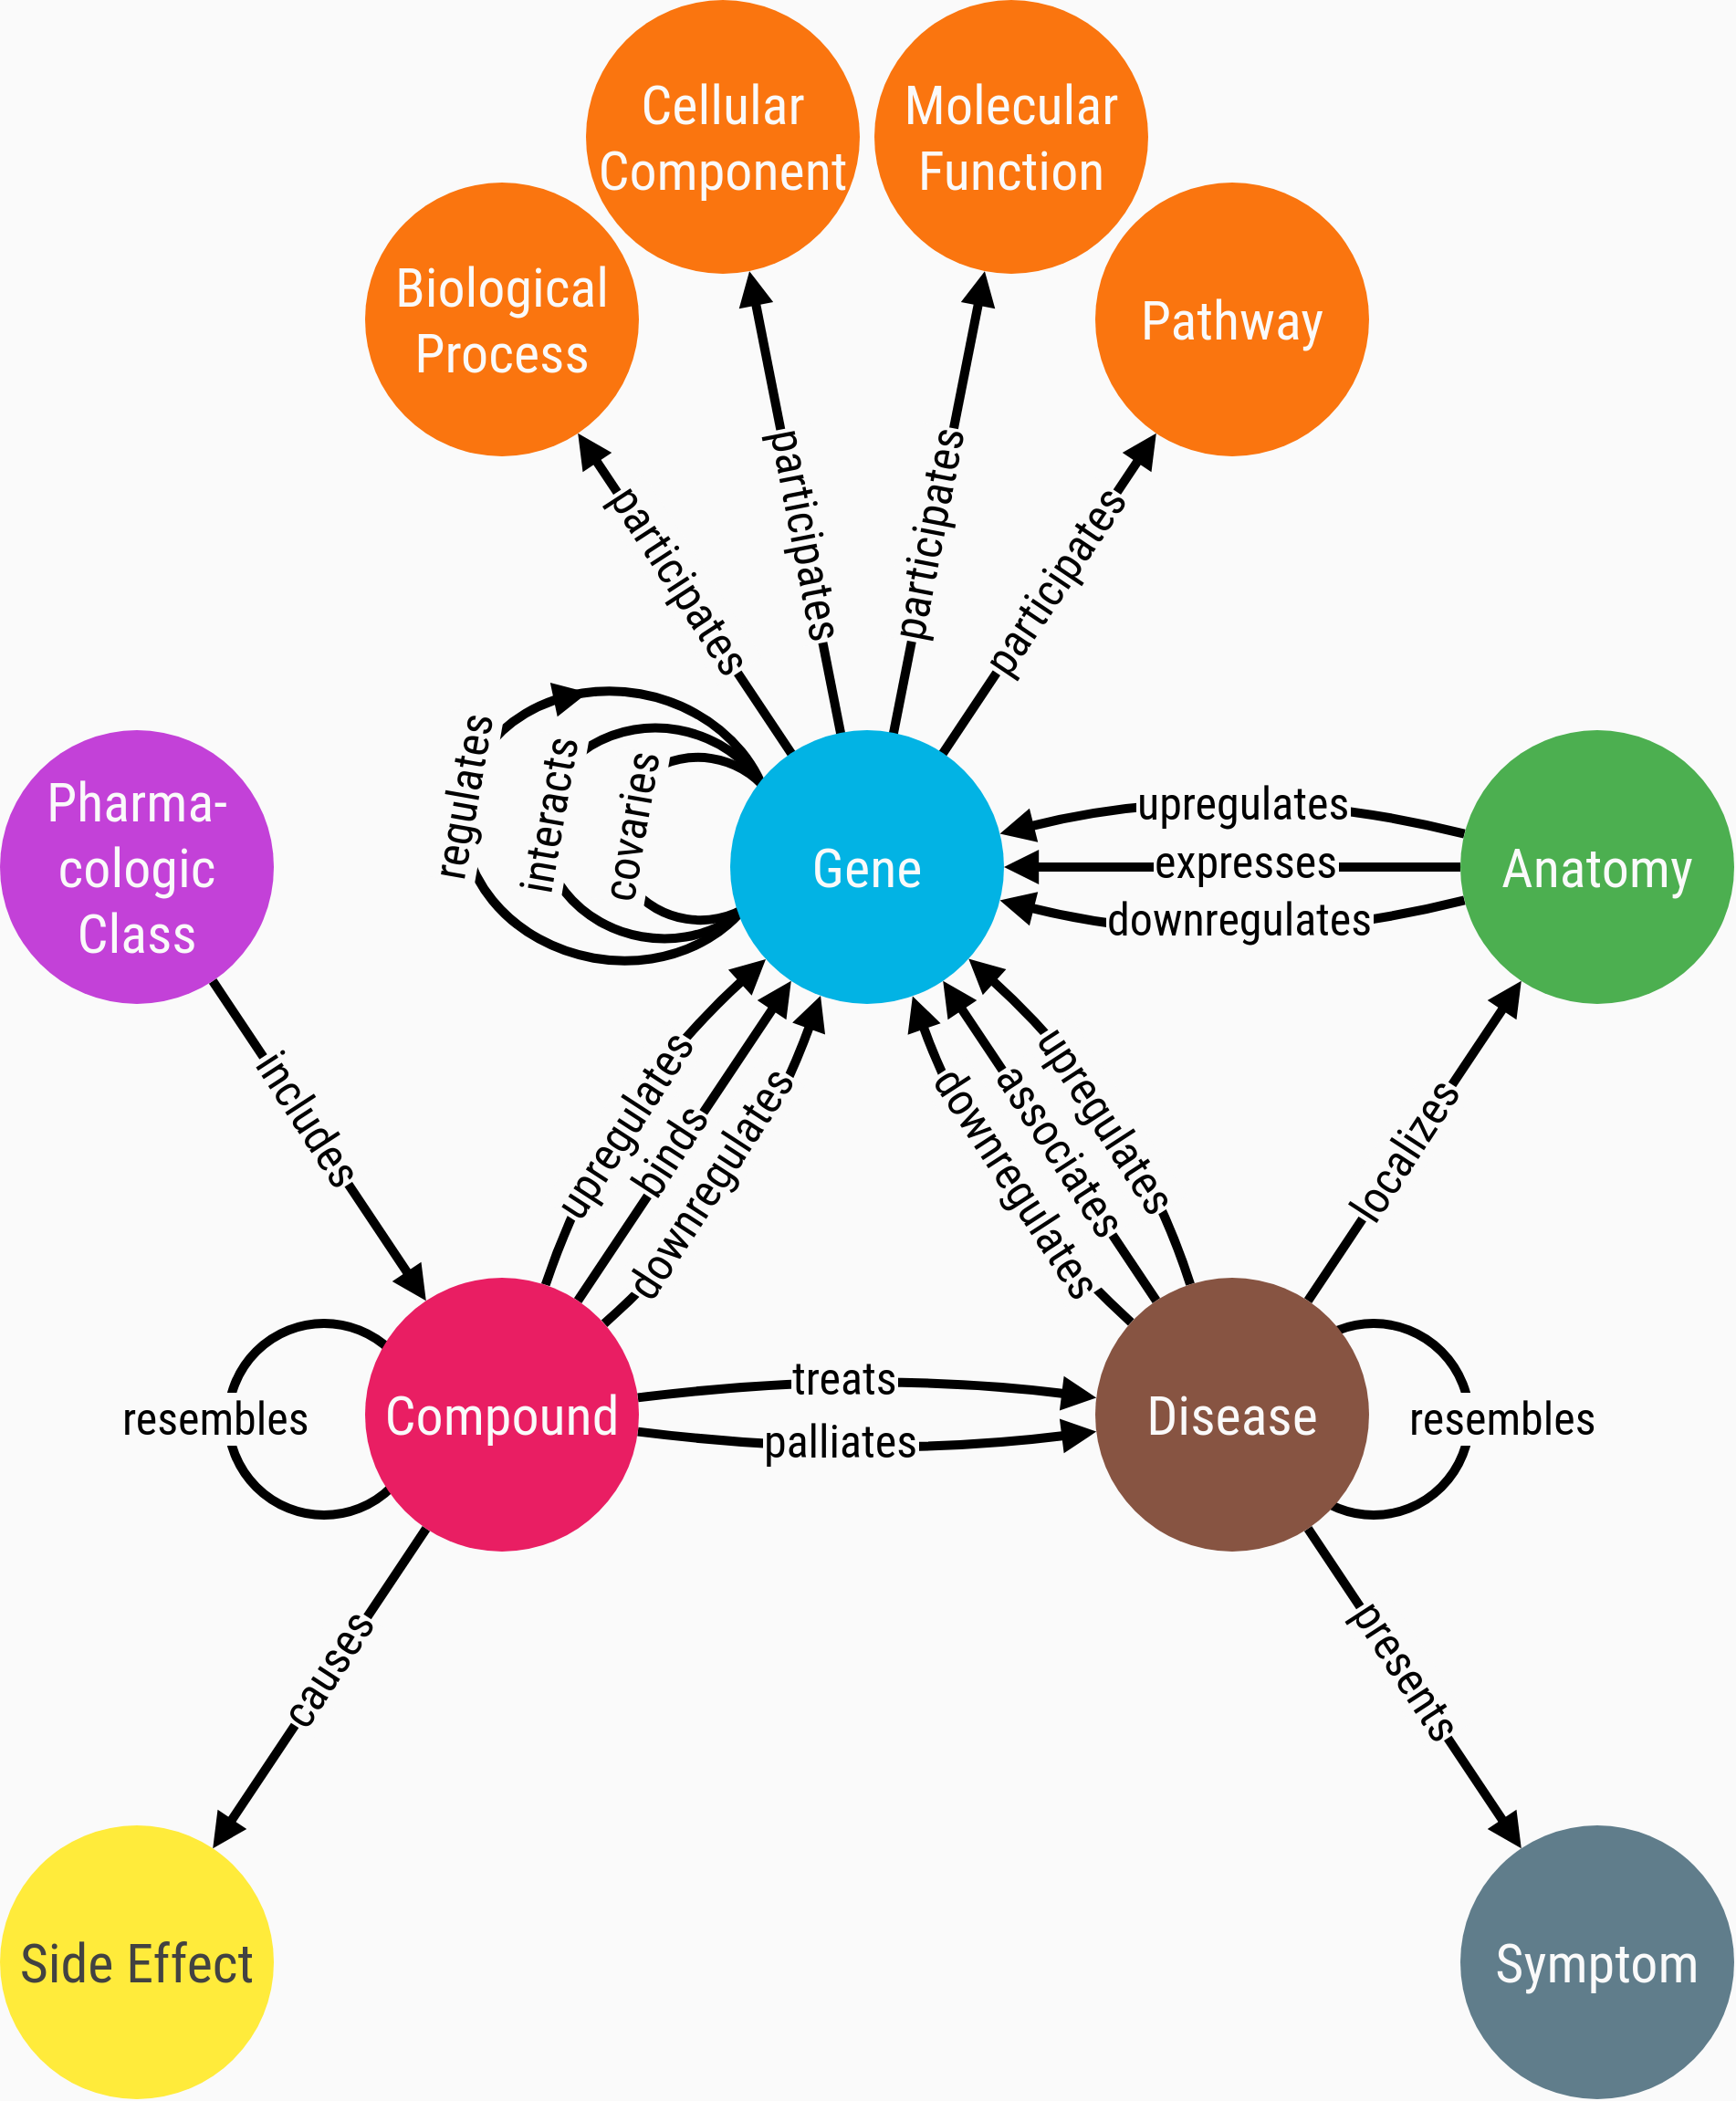 <mxfile version="13.3.0" type="device"><diagram id="7j_7Ax2Yb4UZenCjmv76" name="Page-1"><mxGraphModel dx="1422" dy="762" grid="0" gridSize="25" guides="0" tooltips="1" connect="1" arrows="1" fold="1" page="0" pageScale="1" pageWidth="600" pageHeight="600" background="#fafafa" math="0" shadow="0"><root><mxCell id="0"/><mxCell id="1" parent="0"/><mxCell id="xTS55UYhgH1vH0g7imhI-87" value="" style="ellipse;whiteSpace=wrap;aspect=fixed;strokeWidth=5;fillColor=none;fontSize=30;fontFamily=Roboto Condensed;fontStyle=0" parent="1" vertex="1"><mxGeometry x="825" y="750" width="105" height="105" as="geometry"/></mxCell><mxCell id="xTS55UYhgH1vH0g7imhI-88" value="" style="ellipse;whiteSpace=wrap;aspect=fixed;strokeWidth=5;fillColor=none;fontSize=30;fontFamily=Roboto Condensed;fontStyle=0" parent="1" vertex="1"><mxGeometry x="250" y="750" width="105" height="105" as="geometry"/></mxCell><mxCell id="xTS55UYhgH1vH0g7imhI-80" value="" style="ellipse;whiteSpace=wrap;strokeWidth=5;fillColor=none;fontSize=30;fontFamily=Roboto Condensed;rotation=10;fontStyle=0" parent="1" vertex="1"><mxGeometry x="378" y="404" width="170" height="147" as="geometry"/></mxCell><mxCell id="xTS55UYhgH1vH0g7imhI-81" value="" style="ellipse;whiteSpace=wrap;strokeWidth=5;fillColor=none;fontSize=30;fontFamily=Roboto Condensed;rotation=10;fontStyle=0" parent="1" vertex="1"><mxGeometry x="422" y="424" width="129" height="115" as="geometry"/></mxCell><mxCell id="xTS55UYhgH1vH0g7imhI-82" value="" style="ellipse;whiteSpace=wrap;strokeWidth=5;fillColor=none;fontSize=30;fontFamily=Roboto Condensed;rotation=9;fontStyle=0" parent="1" vertex="1"><mxGeometry x="461" y="440" width="94" height="89" as="geometry"/></mxCell><mxCell id="xTS55UYhgH1vH0g7imhI-14" style="edgeStyle=none;rounded=0;orthogonalLoop=1;jettySize=auto;startArrow=none;startFill=0;strokeWidth=5;endArrow=block;endFill=1;fontStyle=0" parent="1" source="dQ9AnTAJdORzLLUNfEtf-2" target="dQ9AnTAJdORzLLUNfEtf-6" edge="1"><mxGeometry relative="1" as="geometry"><mxPoint x="400" y="800" as="sourcePoint"/></mxGeometry></mxCell><mxCell id="xTS55UYhgH1vH0g7imhI-27" style="edgeStyle=none;rounded=0;orthogonalLoop=1;jettySize=auto;startArrow=none;startFill=0;strokeWidth=5;endArrow=block;endFill=1;fontStyle=0" parent="1" source="dQ9AnTAJdORzLLUNfEtf-2" target="dQ9AnTAJdORzLLUNfEtf-1" edge="1"><mxGeometry relative="1" as="geometry"><mxPoint x="400" y="800" as="sourcePoint"/></mxGeometry></mxCell><mxCell id="xTS55UYhgH1vH0g7imhI-46" style="edgeStyle=none;orthogonalLoop=1;jettySize=auto;startArrow=none;startFill=0;startSize=6;sourcePerimeterSpacing=0;endArrow=block;endFill=1;endSize=6;targetPerimeterSpacing=0;strokeWidth=5;fontFamily=Roboto Condensed;fontSize=25;curved=1;fontStyle=0" parent="1" source="dQ9AnTAJdORzLLUNfEtf-2" target="dQ9AnTAJdORzLLUNfEtf-1" edge="1"><mxGeometry relative="1" as="geometry"><Array as="points"><mxPoint x="535" y="680"/></Array></mxGeometry></mxCell><mxCell id="xTS55UYhgH1vH0g7imhI-47" style="edgeStyle=none;curved=1;orthogonalLoop=1;jettySize=auto;startArrow=none;startFill=0;startSize=6;sourcePerimeterSpacing=0;endArrow=block;endFill=1;endSize=6;targetPerimeterSpacing=0;strokeWidth=5;fontFamily=Roboto Condensed;fontSize=25;fontStyle=0" parent="1" source="dQ9AnTAJdORzLLUNfEtf-2" target="dQ9AnTAJdORzLLUNfEtf-1" edge="1"><mxGeometry relative="1" as="geometry"><Array as="points"><mxPoint x="457" y="630"/></Array></mxGeometry></mxCell><mxCell id="xTS55UYhgH1vH0g7imhI-48" style="edgeStyle=none;curved=1;orthogonalLoop=1;jettySize=auto;startArrow=none;startFill=0;startSize=6;sourcePerimeterSpacing=0;endArrow=block;endFill=1;endSize=6;targetPerimeterSpacing=0;strokeWidth=5;fontFamily=Roboto Condensed;fontSize=25;fontStyle=0" parent="1" source="dQ9AnTAJdORzLLUNfEtf-2" target="dQ9AnTAJdORzLLUNfEtf-4" edge="1"><mxGeometry relative="1" as="geometry"><Array as="points"><mxPoint x="600" y="825"/></Array></mxGeometry></mxCell><mxCell id="xTS55UYhgH1vH0g7imhI-49" style="edgeStyle=none;curved=1;orthogonalLoop=1;jettySize=auto;startArrow=none;startFill=0;startSize=6;sourcePerimeterSpacing=0;endArrow=block;endFill=1;endSize=6;targetPerimeterSpacing=0;strokeWidth=5;fontFamily=Roboto Condensed;fontSize=25;fontStyle=0" parent="1" source="dQ9AnTAJdORzLLUNfEtf-2" target="dQ9AnTAJdORzLLUNfEtf-4" edge="1"><mxGeometry relative="1" as="geometry"><Array as="points"><mxPoint x="600" y="775"/></Array></mxGeometry></mxCell><mxCell id="dQ9AnTAJdORzLLUNfEtf-2" value="Compound" style="ellipse;whiteSpace=wrap;aspect=fixed;fillColor=#e91e63;strokeColor=none;fontColor=#fafafa;fontSize=30;fontStyle=0;strokeWidth=4;fontFamily=Roboto Condensed;" parent="1" vertex="1"><mxGeometry x="325" y="725" width="150" height="150" as="geometry"/></mxCell><mxCell id="xTS55UYhgH1vH0g7imhI-24" style="edgeStyle=none;rounded=0;orthogonalLoop=1;jettySize=auto;startArrow=none;startFill=0;strokeWidth=5;endArrow=block;endFill=1;fontStyle=0" parent="1" source="dQ9AnTAJdORzLLUNfEtf-3" target="dQ9AnTAJdORzLLUNfEtf-1" edge="1"><mxGeometry relative="1" as="geometry"><mxPoint x="1000" y="500" as="sourcePoint"/></mxGeometry></mxCell><mxCell id="xTS55UYhgH1vH0g7imhI-15" style="edgeStyle=none;rounded=0;orthogonalLoop=1;jettySize=auto;startArrow=none;startFill=0;strokeWidth=5;endArrow=block;endFill=1;fontStyle=0" parent="1" source="dQ9AnTAJdORzLLUNfEtf-4" target="dQ9AnTAJdORzLLUNfEtf-5" edge="1"><mxGeometry relative="1" as="geometry"/></mxCell><mxCell id="xTS55UYhgH1vH0g7imhI-16" style="edgeStyle=none;rounded=0;orthogonalLoop=1;jettySize=auto;startArrow=none;startFill=0;strokeWidth=5;endArrow=block;endFill=1;endSize=6;targetPerimeterSpacing=0;sourcePerimeterSpacing=0;startSize=6;fontStyle=0" parent="1" source="dQ9AnTAJdORzLLUNfEtf-4" target="dQ9AnTAJdORzLLUNfEtf-3" edge="1"><mxGeometry relative="1" as="geometry"/></mxCell><mxCell id="xTS55UYhgH1vH0g7imhI-32" style="edgeStyle=none;rounded=0;orthogonalLoop=1;jettySize=auto;startArrow=none;startFill=0;strokeWidth=5;endArrow=block;endFill=1;fontStyle=0" parent="1" source="dQ9AnTAJdORzLLUNfEtf-4" target="dQ9AnTAJdORzLLUNfEtf-1" edge="1"><mxGeometry relative="1" as="geometry"/></mxCell><mxCell id="xTS55UYhgH1vH0g7imhI-57" style="edgeStyle=none;curved=1;orthogonalLoop=1;jettySize=auto;startArrow=none;startFill=0;startSize=6;sourcePerimeterSpacing=0;endArrow=block;endFill=1;endSize=6;targetPerimeterSpacing=0;strokeWidth=5;fontFamily=Roboto Condensed;fontSize=25;fontStyle=0" parent="1" source="dQ9AnTAJdORzLLUNfEtf-4" target="dQ9AnTAJdORzLLUNfEtf-1" edge="1"><mxGeometry relative="1" as="geometry"><Array as="points"><mxPoint x="746" y="632"/></Array></mxGeometry></mxCell><mxCell id="xTS55UYhgH1vH0g7imhI-58" style="edgeStyle=none;curved=1;orthogonalLoop=1;jettySize=auto;startArrow=none;startFill=0;startSize=6;sourcePerimeterSpacing=0;endArrow=block;endFill=1;endSize=6;targetPerimeterSpacing=0;strokeWidth=5;fontFamily=Roboto Condensed;fontSize=25;fontStyle=0" parent="1" source="dQ9AnTAJdORzLLUNfEtf-4" target="dQ9AnTAJdORzLLUNfEtf-1" edge="1"><mxGeometry relative="1" as="geometry"><Array as="points"><mxPoint x="661" y="673"/></Array></mxGeometry></mxCell><mxCell id="dQ9AnTAJdORzLLUNfEtf-4" value="Disease" style="ellipse;whiteSpace=wrap;aspect=fixed;fillColor=#875442;strokeColor=none;fontColor=#fafafa;fontSize=30;fontStyle=0;strokeWidth=4;fontFamily=Roboto Condensed;" parent="1" vertex="1"><mxGeometry x="725" y="725" width="150" height="150" as="geometry"/></mxCell><mxCell id="dQ9AnTAJdORzLLUNfEtf-5" value="Symptom" style="ellipse;whiteSpace=wrap;aspect=fixed;fillColor=#607d8b;strokeColor=none;fontColor=#fafafa;fontSize=30;fontStyle=0;strokeWidth=4;fontFamily=Roboto Condensed;" parent="1" vertex="1"><mxGeometry x="925" y="1025" width="150" height="150" as="geometry"/></mxCell><mxCell id="dQ9AnTAJdORzLLUNfEtf-6" value="Side Effect" style="ellipse;whiteSpace=wrap;aspect=fixed;fillColor=#ffeb3b;strokeColor=none;fontColor=#424242;fontSize=30;fontStyle=0;strokeWidth=4;fontFamily=Roboto Condensed;" parent="1" vertex="1"><mxGeometry x="125" y="1025" width="150" height="150" as="geometry"/></mxCell><mxCell id="xTS55UYhgH1vH0g7imhI-12" style="rounded=0;orthogonalLoop=1;jettySize=auto;startArrow=none;startFill=0;strokeWidth=5;endArrow=block;endFill=1;fontStyle=0" parent="1" source="dQ9AnTAJdORzLLUNfEtf-7" target="dQ9AnTAJdORzLLUNfEtf-2" edge="1"><mxGeometry relative="1" as="geometry"/></mxCell><mxCell id="dQ9AnTAJdORzLLUNfEtf-7" value="Pharma-cologic Class" style="ellipse;whiteSpace=wrap;aspect=fixed;fillColor=#c341d8;strokeColor=none;fontColor=#fafafa;fontSize=30;fontStyle=0;strokeWidth=4;fontFamily=Roboto Condensed;" parent="1" vertex="1"><mxGeometry x="125" y="425" width="150" height="150" as="geometry"/></mxCell><mxCell id="dQ9AnTAJdORzLLUNfEtf-8" value="Biological&#10;Process" style="ellipse;aspect=fixed;fillColor=#fa750f;strokeColor=none;fontColor=#fafafa;fontSize=30;fontStyle=0;strokeWidth=4;fontFamily=Roboto Condensed;verticalAlign=middle;whiteSpace=wrap;" parent="1" vertex="1"><mxGeometry x="325" y="125" width="150" height="150" as="geometry"/></mxCell><mxCell id="dQ9AnTAJdORzLLUNfEtf-9" value="Cellular Component" style="ellipse;whiteSpace=wrap;aspect=fixed;fillColor=#fa750f;strokeColor=none;fontColor=#fafafa;fontSize=30;fontStyle=0;strokeWidth=4;fontFamily=Roboto Condensed;" parent="1" vertex="1"><mxGeometry x="446" y="25" width="150" height="150" as="geometry"/></mxCell><mxCell id="dQ9AnTAJdORzLLUNfEtf-10" value="Pathway" style="ellipse;aspect=fixed;fillColor=#fa750f;strokeColor=none;fontColor=#fafafa;fontSize=30;fontStyle=0;strokeWidth=4;fontFamily=Roboto Condensed;verticalAlign=middle;whiteSpace=wrap;" parent="1" vertex="1"><mxGeometry x="725" y="125" width="150" height="150" as="geometry"/></mxCell><mxCell id="dQ9AnTAJdORzLLUNfEtf-11" value="Molecular Function" style="ellipse;whiteSpace=wrap;aspect=fixed;fillColor=#fa750f;strokeColor=none;fontColor=#fafafa;fontSize=30;fontStyle=0;strokeWidth=4;fontFamily=Roboto Condensed;" parent="1" vertex="1"><mxGeometry x="604" y="25" width="150" height="150" as="geometry"/></mxCell><mxCell id="xTS55UYhgH1vH0g7imhI-35" style="edgeStyle=none;rounded=0;orthogonalLoop=1;jettySize=auto;startArrow=none;startFill=0;strokeWidth=5;endArrow=block;endFill=1;exitX=0.5;exitY=0.5;exitDx=0;exitDy=0;exitPerimeter=0;fontStyle=0" parent="1" source="dQ9AnTAJdORzLLUNfEtf-1" target="dQ9AnTAJdORzLLUNfEtf-8" edge="1"><mxGeometry relative="1" as="geometry"/></mxCell><mxCell id="xTS55UYhgH1vH0g7imhI-36" style="edgeStyle=none;rounded=0;orthogonalLoop=1;jettySize=auto;exitX=0.5;exitY=0.5;exitDx=0;exitDy=0;startArrow=none;startFill=0;strokeWidth=5;endArrow=block;endFill=1;exitPerimeter=0;fontStyle=0" parent="1" source="dQ9AnTAJdORzLLUNfEtf-1" target="dQ9AnTAJdORzLLUNfEtf-9" edge="1"><mxGeometry relative="1" as="geometry"><mxPoint x="538" y="173" as="targetPoint"/></mxGeometry></mxCell><mxCell id="xTS55UYhgH1vH0g7imhI-37" style="edgeStyle=none;rounded=0;orthogonalLoop=1;jettySize=auto;exitX=0.5;exitY=0.5;exitDx=0;exitDy=0;startArrow=none;startFill=0;strokeWidth=5;endArrow=block;endFill=1;exitPerimeter=0;fontStyle=0" parent="1" source="dQ9AnTAJdORzLLUNfEtf-1" target="dQ9AnTAJdORzLLUNfEtf-11" edge="1"><mxGeometry relative="1" as="geometry"/></mxCell><mxCell id="xTS55UYhgH1vH0g7imhI-38" value="" style="edgeStyle=none;rounded=0;orthogonalLoop=1;jettySize=auto;exitX=0.5;exitY=0.5;exitDx=0;exitDy=0;startArrow=none;startFill=0;strokeWidth=5;endArrow=block;endFill=1;exitPerimeter=0;fontStyle=0" parent="1" source="dQ9AnTAJdORzLLUNfEtf-1" target="dQ9AnTAJdORzLLUNfEtf-10" edge="1"><mxGeometry relative="1" as="geometry"><mxPoint x="800" y="200" as="targetPoint"/></mxGeometry></mxCell><mxCell id="dQ9AnTAJdORzLLUNfEtf-1" value="Gene" style="ellipse;whiteSpace=wrap;aspect=fixed;fillColor=#02b3e4;strokeColor=none;fontColor=#fafafa;fontSize=30;fontStyle=0;strokeWidth=4;fontFamily=Roboto Condensed;" parent="1" vertex="1"><mxGeometry x="525" y="425" width="150" height="150" as="geometry"/></mxCell><mxCell id="xTS55UYhgH1vH0g7imhI-53" style="edgeStyle=none;curved=1;orthogonalLoop=1;jettySize=auto;startArrow=none;startFill=0;startSize=6;sourcePerimeterSpacing=0;endArrow=block;endFill=1;endSize=6;targetPerimeterSpacing=0;strokeWidth=5;fontFamily=Roboto Condensed;fontSize=25;fontStyle=0" parent="1" source="dQ9AnTAJdORzLLUNfEtf-3" target="dQ9AnTAJdORzLLUNfEtf-1" edge="1"><mxGeometry relative="1" as="geometry"><mxPoint x="619" y="500" as="targetPoint"/><Array as="points"><mxPoint x="800" y="450"/></Array></mxGeometry></mxCell><mxCell id="xTS55UYhgH1vH0g7imhI-56" style="edgeStyle=none;curved=1;orthogonalLoop=1;jettySize=auto;startArrow=none;startFill=0;startSize=6;sourcePerimeterSpacing=0;endArrow=block;endFill=1;endSize=6;targetPerimeterSpacing=0;strokeWidth=5;fontFamily=Roboto Condensed;fontSize=25;fontStyle=0" parent="1" source="dQ9AnTAJdORzLLUNfEtf-3" target="dQ9AnTAJdORzLLUNfEtf-1" edge="1"><mxGeometry relative="1" as="geometry"><Array as="points"><mxPoint x="800" y="550"/></Array></mxGeometry></mxCell><mxCell id="dQ9AnTAJdORzLLUNfEtf-3" value="Anatomy" style="ellipse;whiteSpace=wrap;aspect=fixed;fillColor=#4caf50;strokeColor=none;fontColor=#fafafa;fontSize=30;fontStyle=0;strokeWidth=4;fontFamily=Roboto Condensed;" parent="1" vertex="1"><mxGeometry x="925" y="425" width="150" height="150" as="geometry"/></mxCell><mxCell id="xTS55UYhgH1vH0g7imhI-86" style="edgeStyle=none;rounded=0;orthogonalLoop=1;jettySize=auto;startArrow=none;startFill=0;strokeWidth=5;endArrow=block;endFill=1;entryX=0.333;entryY=0.029;entryDx=0;entryDy=0;entryPerimeter=0;exitX=0.234;exitY=0.075;exitDx=0;exitDy=0;exitPerimeter=0;fontStyle=0" parent="1" source="xTS55UYhgH1vH0g7imhI-80" target="xTS55UYhgH1vH0g7imhI-80" edge="1"><mxGeometry relative="1" as="geometry"><mxPoint x="429" y="404" as="sourcePoint"/><mxPoint x="413" y="394" as="targetPoint"/></mxGeometry></mxCell><mxCell id="ous3pueNN--3iZM01vNq-12" value="participates" style="text;resizable=0;points=[];autosize=1;align=left;verticalAlign=top;spacingTop=-4;fontSize=25;fontFamily=Roboto Condensed;rotation=57;labelBackgroundColor=#fafafa;" parent="1" vertex="1"><mxGeometry x="430.5" y="323" width="125" height="50" as="geometry"/></mxCell><mxCell id="ous3pueNN--3iZM01vNq-13" value="participates" style="text;resizable=0;points=[];autosize=1;align=left;verticalAlign=top;spacingTop=-4;fontSize=25;fontFamily=Roboto Condensed;rotation=79;labelBackgroundColor=#fafafa;" parent="1" vertex="1"><mxGeometry x="498" y="296" width="125" height="50" as="geometry"/></mxCell><mxCell id="ous3pueNN--3iZM01vNq-14" value="participates" style="text;resizable=0;points=[];autosize=1;align=left;verticalAlign=top;spacingTop=-4;fontSize=25;fontFamily=Roboto Condensed;rotation=304;labelBackgroundColor=#fafafa;" parent="1" vertex="1"><mxGeometry x="647" y="320.5" width="125" height="50" as="geometry"/></mxCell><mxCell id="ous3pueNN--3iZM01vNq-15" value="participates" style="text;resizable=0;points=[];autosize=1;align=left;verticalAlign=top;spacingTop=-4;fontSize=25;fontFamily=Roboto Condensed;labelBackgroundColor=#fafafa;rotation=281;" parent="1" vertex="1"><mxGeometry x="578" y="292" width="125" height="50" as="geometry"/></mxCell><mxCell id="ous3pueNN--3iZM01vNq-25" value="upregulates" style="text;resizable=0;points=[];autosize=1;align=left;verticalAlign=top;spacingTop=-4;fontSize=25;fontFamily=Roboto Condensed;fontColor=#000000;labelBackgroundColor=#fafafa;" parent="1" vertex="1"><mxGeometry x="746" y="447" width="126" height="30" as="geometry"/></mxCell><mxCell id="ous3pueNN--3iZM01vNq-27" value="downregulates" style="text;resizable=0;points=[];autosize=1;align=left;verticalAlign=top;spacingTop=-4;fontSize=25;fontFamily=Roboto Condensed;fontColor=#000000;labelBackgroundColor=#fafafa;" parent="1" vertex="1"><mxGeometry x="729.5" y="510.5" width="155" height="30" as="geometry"/></mxCell><mxCell id="ous3pueNN--3iZM01vNq-28" value="treats" style="text;resizable=0;points=[];autosize=1;align=left;verticalAlign=top;spacingTop=-4;fontSize=25;fontFamily=Roboto Condensed;fontColor=#000000;labelBackgroundColor=#fafafa;" parent="1" vertex="1"><mxGeometry x="557" y="762" width="67" height="30" as="geometry"/></mxCell><mxCell id="ous3pueNN--3iZM01vNq-29" value="palliates" style="text;resizable=0;points=[];autosize=1;align=left;verticalAlign=top;spacingTop=-4;fontSize=25;fontFamily=Roboto Condensed;fontColor=#000000;labelBackgroundColor=#fafafa;" parent="1" vertex="1"><mxGeometry x="541.5" y="796.5" width="94" height="30" as="geometry"/></mxCell><mxCell id="ous3pueNN--3iZM01vNq-30" value="includes" style="text;resizable=0;points=[];autosize=1;align=left;verticalAlign=top;spacingTop=-4;fontSize=25;fontFamily=Roboto Condensed;fontColor=#000000;labelBackgroundColor=#fafafa;rotation=57;" parent="1" vertex="1"><mxGeometry x="252" y="624" width="93" height="30" as="geometry"/></mxCell><mxCell id="ous3pueNN--3iZM01vNq-31" value="causes" style="text;resizable=0;points=[];autosize=1;align=left;verticalAlign=top;spacingTop=-4;fontSize=25;fontFamily=Roboto Condensed;fontColor=#000000;labelBackgroundColor=#fafafa;rotation=303;" parent="1" vertex="1"><mxGeometry x="263.5" y="920" width="80" height="30" as="geometry"/></mxCell><mxCell id="ous3pueNN--3iZM01vNq-32" value="presents" style="text;resizable=0;points=[];autosize=1;align=left;verticalAlign=top;spacingTop=-4;fontSize=25;fontFamily=Roboto Condensed;fontColor=#000000;labelBackgroundColor=#fafafa;rotation=57;" parent="1" vertex="1"><mxGeometry x="852.5" y="926" width="95" height="30" as="geometry"/></mxCell><mxCell id="ous3pueNN--3iZM01vNq-33" value="upregulates" style="text;resizable=0;points=[];autosize=1;align=left;verticalAlign=top;spacingTop=-4;fontSize=25;fontFamily=Roboto Condensed;fontColor=#000000;labelBackgroundColor=#fafafa;rotation=303;" parent="1" vertex="1"><mxGeometry x="403" y="622" width="126" height="30" as="geometry"/></mxCell><mxCell id="ous3pueNN--3iZM01vNq-34" value="binds" style="text;resizable=0;points=[];autosize=1;align=left;verticalAlign=top;spacingTop=-4;fontSize=25;fontFamily=Roboto Condensed;fontColor=#000000;labelBackgroundColor=#fafafa;rotation=303;" parent="1" vertex="1"><mxGeometry x="459" y="636" width="64" height="30" as="geometry"/></mxCell><mxCell id="ous3pueNN--3iZM01vNq-35" value="downregulates" style="text;resizable=0;points=[];autosize=1;align=left;verticalAlign=top;spacingTop=-4;fontSize=25;fontFamily=Roboto Condensed;fontColor=#000000;rotation=303;labelBackgroundColor=#fafafa;" parent="1" vertex="1"><mxGeometry x="435.5" y="654" width="155" height="30" as="geometry"/></mxCell><mxCell id="ous3pueNN--3iZM01vNq-36" value="upregulates" style="text;resizable=0;points=[];autosize=1;align=left;verticalAlign=top;spacingTop=-4;fontSize=25;fontFamily=Roboto Condensed;fontColor=#000000;labelBorderColor=none;labelBackgroundColor=#fafafa;rotation=57;" parent="1" vertex="1"><mxGeometry x="672.5" y="624.5" width="126" height="30" as="geometry"/></mxCell><mxCell id="ous3pueNN--3iZM01vNq-37" value="associates" style="text;resizable=0;points=[];autosize=1;align=left;verticalAlign=top;spacingTop=-4;fontSize=25;fontFamily=Roboto Condensed;fontColor=#000000;rotation=57;labelBackgroundColor=#fafafa;" parent="1" vertex="1"><mxGeometry x="652" y="641" width="117" height="30" as="geometry"/></mxCell><mxCell id="ous3pueNN--3iZM01vNq-38" value="downregulates" style="text;resizable=0;points=[];autosize=1;align=left;verticalAlign=top;spacingTop=-4;fontSize=25;fontFamily=Roboto Condensed;fontColor=#000000;labelBackgroundColor=#fafafa;rotation=57;" parent="1" vertex="1"><mxGeometry x="609" y="659" width="155" height="30" as="geometry"/></mxCell><mxCell id="ous3pueNN--3iZM01vNq-39" value="resembles" style="text;resizable=0;points=[];autosize=1;align=left;verticalAlign=top;spacingTop=-4;fontSize=25;fontFamily=Roboto Condensed;fontColor=#000000;labelBackgroundColor=#fafafa;" parent="1" vertex="1"><mxGeometry x="190" y="784" width="112" height="30" as="geometry"/></mxCell><mxCell id="ous3pueNN--3iZM01vNq-41" value="resembles" style="text;resizable=0;points=[];autosize=1;align=left;verticalAlign=top;spacingTop=-4;fontSize=25;fontFamily=Roboto Condensed;fontColor=#000000;labelBackgroundColor=#fafafa;" parent="1" vertex="1"><mxGeometry x="895" y="784" width="112" height="30" as="geometry"/></mxCell><mxCell id="ous3pueNN--3iZM01vNq-42" value="regulates" style="text;resizable=0;points=[];autosize=1;align=left;verticalAlign=top;spacingTop=-4;fontSize=25;fontFamily=Roboto Condensed;fontColor=#000000;rotation=-80;labelBackgroundColor=#fafafa;" parent="1" vertex="1"><mxGeometry x="325" y="442.5" width="102" height="30" as="geometry"/></mxCell><mxCell id="ous3pueNN--3iZM01vNq-44" value="interacts" style="text;resizable=0;points=[];autosize=1;align=left;verticalAlign=top;spacingTop=-4;fontSize=25;fontFamily=Roboto Condensed;fontColor=#000000;rotation=-80;labelBackgroundColor=#fafafa;" parent="1" vertex="1"><mxGeometry x="375" y="453" width="96" height="30" as="geometry"/></mxCell><mxCell id="ous3pueNN--3iZM01vNq-45" value="covaries" style="text;resizable=0;points=[];autosize=1;align=left;verticalAlign=top;spacingTop=-4;fontSize=25;fontFamily=Roboto Condensed;fontColor=#000000;labelBackgroundColor=#fafafa;rotation=-80;" parent="1" vertex="1"><mxGeometry x="421.5" y="459" width="93" height="30" as="geometry"/></mxCell><mxCell id="Uo5HZKjX5chSIOfLkGXW-3" value="expresses" style="text;resizable=0;points=[];autosize=1;align=left;verticalAlign=top;spacingTop=-4;fontSize=25;fontFamily=Roboto Condensed;labelBackgroundColor=#fafafa;" parent="1" vertex="1"><mxGeometry x="755.5" y="479" width="110" height="30" as="geometry"/></mxCell><mxCell id="Uo5HZKjX5chSIOfLkGXW-5" value="localizes&#10;" style="text;resizable=0;points=[];autosize=1;align=left;verticalAlign=top;spacingTop=-4;fontSize=25;fontFamily=Roboto Condensed;labelBackgroundColor=#fafafa;rotation=303;" parent="1" vertex="1"><mxGeometry x="845" y="636" width="97" height="30" as="geometry"/></mxCell></root></mxGraphModel></diagram></mxfile>